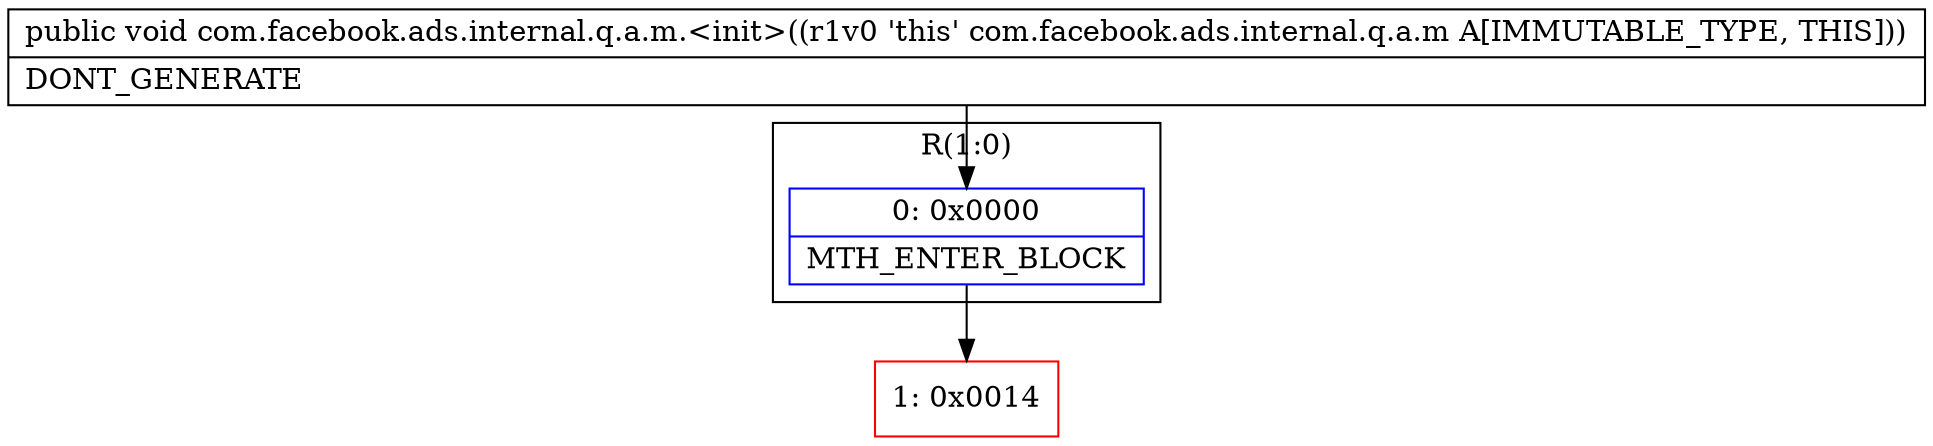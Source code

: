 digraph "CFG forcom.facebook.ads.internal.q.a.m.\<init\>()V" {
subgraph cluster_Region_698349075 {
label = "R(1:0)";
node [shape=record,color=blue];
Node_0 [shape=record,label="{0\:\ 0x0000|MTH_ENTER_BLOCK\l}"];
}
Node_1 [shape=record,color=red,label="{1\:\ 0x0014}"];
MethodNode[shape=record,label="{public void com.facebook.ads.internal.q.a.m.\<init\>((r1v0 'this' com.facebook.ads.internal.q.a.m A[IMMUTABLE_TYPE, THIS]))  | DONT_GENERATE\l}"];
MethodNode -> Node_0;
Node_0 -> Node_1;
}


